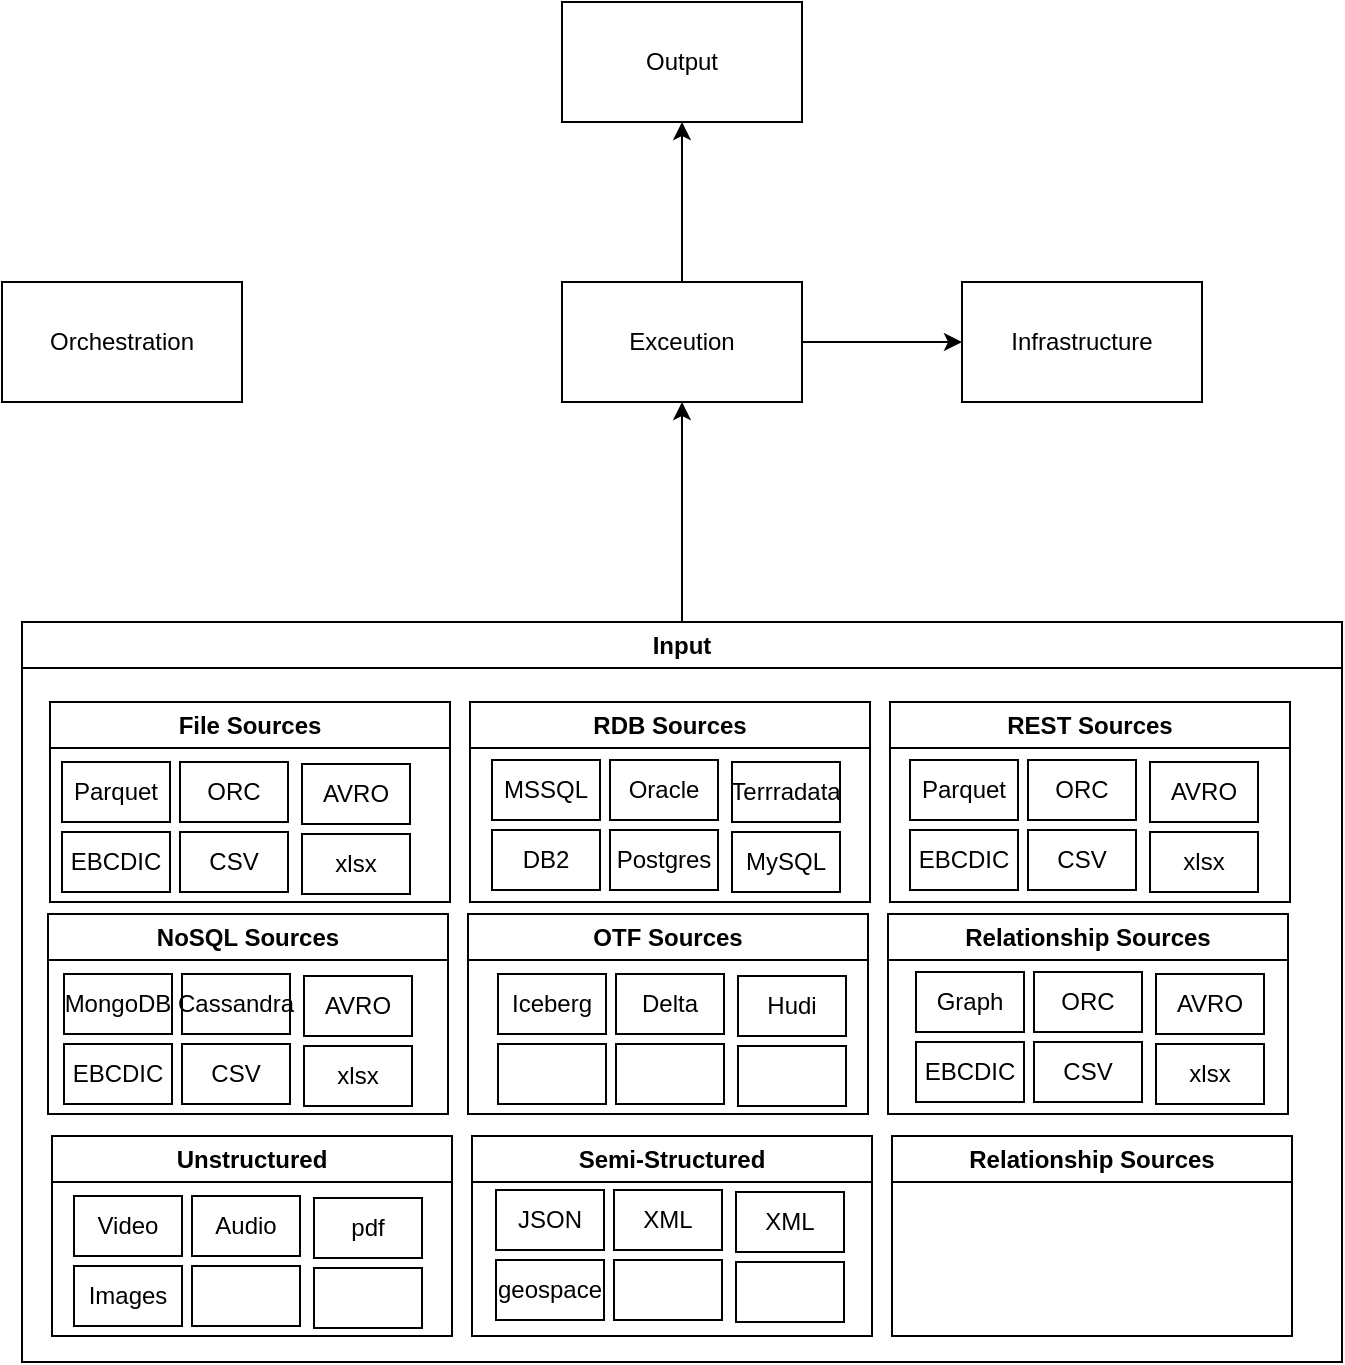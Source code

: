 <mxfile version="23.1.2" type="github">
  <diagram name="Page-1" id="qpkbw7lAyscy1kqCkF4M">
    <mxGraphModel dx="1002" dy="569" grid="1" gridSize="10" guides="1" tooltips="1" connect="1" arrows="1" fold="1" page="1" pageScale="1" pageWidth="850" pageHeight="1100" math="0" shadow="0">
      <root>
        <mxCell id="0" />
        <mxCell id="1" parent="0" />
        <mxCell id="6YPHFOy4guUbye9Mkrya-4" value="" style="edgeStyle=orthogonalEdgeStyle;rounded=0;orthogonalLoop=1;jettySize=auto;html=1;" edge="1" parent="1" source="6YPHFOy4guUbye9Mkrya-1" target="6YPHFOy4guUbye9Mkrya-3">
          <mxGeometry relative="1" as="geometry" />
        </mxCell>
        <mxCell id="6YPHFOy4guUbye9Mkrya-6" value="" style="edgeStyle=orthogonalEdgeStyle;rounded=0;orthogonalLoop=1;jettySize=auto;html=1;exitX=0.5;exitY=0;exitDx=0;exitDy=0;" edge="1" parent="1" source="6YPHFOy4guUbye9Mkrya-9" target="6YPHFOy4guUbye9Mkrya-1">
          <mxGeometry relative="1" as="geometry">
            <mxPoint x="420" y="410" as="sourcePoint" />
          </mxGeometry>
        </mxCell>
        <mxCell id="6YPHFOy4guUbye9Mkrya-8" value="" style="edgeStyle=orthogonalEdgeStyle;rounded=0;orthogonalLoop=1;jettySize=auto;html=1;" edge="1" parent="1" source="6YPHFOy4guUbye9Mkrya-1" target="6YPHFOy4guUbye9Mkrya-7">
          <mxGeometry relative="1" as="geometry" />
        </mxCell>
        <mxCell id="6YPHFOy4guUbye9Mkrya-1" value="Exceution" style="rounded=0;whiteSpace=wrap;html=1;" vertex="1" parent="1">
          <mxGeometry x="360" y="270" width="120" height="60" as="geometry" />
        </mxCell>
        <mxCell id="6YPHFOy4guUbye9Mkrya-2" value="Orchestration" style="rounded=0;whiteSpace=wrap;html=1;" vertex="1" parent="1">
          <mxGeometry x="80" y="270" width="120" height="60" as="geometry" />
        </mxCell>
        <mxCell id="6YPHFOy4guUbye9Mkrya-3" value="Output" style="rounded=0;whiteSpace=wrap;html=1;" vertex="1" parent="1">
          <mxGeometry x="360" y="130" width="120" height="60" as="geometry" />
        </mxCell>
        <mxCell id="6YPHFOy4guUbye9Mkrya-7" value="Infrastructure" style="rounded=0;whiteSpace=wrap;html=1;" vertex="1" parent="1">
          <mxGeometry x="560" y="270" width="120" height="60" as="geometry" />
        </mxCell>
        <mxCell id="6YPHFOy4guUbye9Mkrya-9" value="Input" style="swimlane;whiteSpace=wrap;html=1;" vertex="1" parent="1">
          <mxGeometry x="90" y="440" width="660" height="370" as="geometry" />
        </mxCell>
        <mxCell id="6YPHFOy4guUbye9Mkrya-11" value="File Sources" style="swimlane;whiteSpace=wrap;html=1;" vertex="1" parent="6YPHFOy4guUbye9Mkrya-9">
          <mxGeometry x="14" y="40" width="200" height="100" as="geometry" />
        </mxCell>
        <mxCell id="6YPHFOy4guUbye9Mkrya-17" value="Parquet" style="rounded=0;whiteSpace=wrap;html=1;" vertex="1" parent="6YPHFOy4guUbye9Mkrya-11">
          <mxGeometry x="6" y="30" width="54" height="30" as="geometry" />
        </mxCell>
        <mxCell id="6YPHFOy4guUbye9Mkrya-12" value="RDB Sources" style="swimlane;whiteSpace=wrap;html=1;" vertex="1" parent="6YPHFOy4guUbye9Mkrya-9">
          <mxGeometry x="224" y="40" width="200" height="100" as="geometry" />
        </mxCell>
        <mxCell id="6YPHFOy4guUbye9Mkrya-13" value="REST Sources" style="swimlane;whiteSpace=wrap;html=1;" vertex="1" parent="6YPHFOy4guUbye9Mkrya-9">
          <mxGeometry x="434" y="40" width="200" height="100" as="geometry" />
        </mxCell>
        <mxCell id="6YPHFOy4guUbye9Mkrya-14" value="NoSQL Sources" style="swimlane;whiteSpace=wrap;html=1;" vertex="1" parent="1">
          <mxGeometry x="103" y="586" width="200" height="100" as="geometry" />
        </mxCell>
        <mxCell id="6YPHFOy4guUbye9Mkrya-15" value="OTF Sources" style="swimlane;whiteSpace=wrap;html=1;" vertex="1" parent="1">
          <mxGeometry x="313" y="586" width="200" height="100" as="geometry" />
        </mxCell>
        <mxCell id="6YPHFOy4guUbye9Mkrya-16" value="Relationship Sources" style="swimlane;whiteSpace=wrap;html=1;" vertex="1" parent="1">
          <mxGeometry x="523" y="586" width="200" height="100" as="geometry" />
        </mxCell>
        <mxCell id="6YPHFOy4guUbye9Mkrya-19" value="ORC" style="rounded=0;whiteSpace=wrap;html=1;" vertex="1" parent="1">
          <mxGeometry x="169" y="510" width="54" height="30" as="geometry" />
        </mxCell>
        <mxCell id="6YPHFOy4guUbye9Mkrya-20" value="AVRO" style="rounded=0;whiteSpace=wrap;html=1;" vertex="1" parent="1">
          <mxGeometry x="230" y="511" width="54" height="30" as="geometry" />
        </mxCell>
        <mxCell id="6YPHFOy4guUbye9Mkrya-21" value="EBCDIC" style="rounded=0;whiteSpace=wrap;html=1;" vertex="1" parent="1">
          <mxGeometry x="110" y="545" width="54" height="30" as="geometry" />
        </mxCell>
        <mxCell id="6YPHFOy4guUbye9Mkrya-22" value="CSV" style="rounded=0;whiteSpace=wrap;html=1;" vertex="1" parent="1">
          <mxGeometry x="169" y="545" width="54" height="30" as="geometry" />
        </mxCell>
        <mxCell id="6YPHFOy4guUbye9Mkrya-23" value="xlsx" style="rounded=0;whiteSpace=wrap;html=1;" vertex="1" parent="1">
          <mxGeometry x="230" y="546" width="54" height="30" as="geometry" />
        </mxCell>
        <mxCell id="6YPHFOy4guUbye9Mkrya-24" value="Unstructured" style="swimlane;whiteSpace=wrap;html=1;" vertex="1" parent="1">
          <mxGeometry x="105" y="697" width="200" height="100" as="geometry" />
        </mxCell>
        <mxCell id="6YPHFOy4guUbye9Mkrya-25" value="Semi-Structured" style="swimlane;whiteSpace=wrap;html=1;" vertex="1" parent="1">
          <mxGeometry x="315" y="697" width="200" height="100" as="geometry" />
        </mxCell>
        <mxCell id="6YPHFOy4guUbye9Mkrya-26" value="Relationship Sources" style="swimlane;whiteSpace=wrap;html=1;" vertex="1" parent="1">
          <mxGeometry x="525" y="697" width="200" height="100" as="geometry" />
        </mxCell>
        <mxCell id="6YPHFOy4guUbye9Mkrya-27" value="MSSQL" style="rounded=0;whiteSpace=wrap;html=1;" vertex="1" parent="1">
          <mxGeometry x="325" y="509" width="54" height="30" as="geometry" />
        </mxCell>
        <mxCell id="6YPHFOy4guUbye9Mkrya-28" value="Oracle" style="rounded=0;whiteSpace=wrap;html=1;" vertex="1" parent="1">
          <mxGeometry x="384" y="509" width="54" height="30" as="geometry" />
        </mxCell>
        <mxCell id="6YPHFOy4guUbye9Mkrya-29" value="Terrradata" style="rounded=0;whiteSpace=wrap;html=1;" vertex="1" parent="1">
          <mxGeometry x="445" y="510" width="54" height="30" as="geometry" />
        </mxCell>
        <mxCell id="6YPHFOy4guUbye9Mkrya-30" value="DB2" style="rounded=0;whiteSpace=wrap;html=1;" vertex="1" parent="1">
          <mxGeometry x="325" y="544" width="54" height="30" as="geometry" />
        </mxCell>
        <mxCell id="6YPHFOy4guUbye9Mkrya-31" value="Postgres" style="rounded=0;whiteSpace=wrap;html=1;" vertex="1" parent="1">
          <mxGeometry x="384" y="544" width="54" height="30" as="geometry" />
        </mxCell>
        <mxCell id="6YPHFOy4guUbye9Mkrya-32" value="MySQL" style="rounded=0;whiteSpace=wrap;html=1;" vertex="1" parent="1">
          <mxGeometry x="445" y="545" width="54" height="30" as="geometry" />
        </mxCell>
        <mxCell id="6YPHFOy4guUbye9Mkrya-33" value="Parquet" style="rounded=0;whiteSpace=wrap;html=1;" vertex="1" parent="1">
          <mxGeometry x="534" y="509" width="54" height="30" as="geometry" />
        </mxCell>
        <mxCell id="6YPHFOy4guUbye9Mkrya-34" value="ORC" style="rounded=0;whiteSpace=wrap;html=1;" vertex="1" parent="1">
          <mxGeometry x="593" y="509" width="54" height="30" as="geometry" />
        </mxCell>
        <mxCell id="6YPHFOy4guUbye9Mkrya-35" value="AVRO" style="rounded=0;whiteSpace=wrap;html=1;" vertex="1" parent="1">
          <mxGeometry x="654" y="510" width="54" height="30" as="geometry" />
        </mxCell>
        <mxCell id="6YPHFOy4guUbye9Mkrya-36" value="EBCDIC" style="rounded=0;whiteSpace=wrap;html=1;" vertex="1" parent="1">
          <mxGeometry x="534" y="544" width="54" height="30" as="geometry" />
        </mxCell>
        <mxCell id="6YPHFOy4guUbye9Mkrya-37" value="CSV" style="rounded=0;whiteSpace=wrap;html=1;" vertex="1" parent="1">
          <mxGeometry x="593" y="544" width="54" height="30" as="geometry" />
        </mxCell>
        <mxCell id="6YPHFOy4guUbye9Mkrya-38" value="xlsx" style="rounded=0;whiteSpace=wrap;html=1;" vertex="1" parent="1">
          <mxGeometry x="654" y="545" width="54" height="30" as="geometry" />
        </mxCell>
        <mxCell id="6YPHFOy4guUbye9Mkrya-39" value="Iceberg" style="rounded=0;whiteSpace=wrap;html=1;" vertex="1" parent="1">
          <mxGeometry x="328" y="616" width="54" height="30" as="geometry" />
        </mxCell>
        <mxCell id="6YPHFOy4guUbye9Mkrya-40" value="Delta" style="rounded=0;whiteSpace=wrap;html=1;" vertex="1" parent="1">
          <mxGeometry x="387" y="616" width="54" height="30" as="geometry" />
        </mxCell>
        <mxCell id="6YPHFOy4guUbye9Mkrya-41" value="Hudi" style="rounded=0;whiteSpace=wrap;html=1;" vertex="1" parent="1">
          <mxGeometry x="448" y="617" width="54" height="30" as="geometry" />
        </mxCell>
        <mxCell id="6YPHFOy4guUbye9Mkrya-42" value="" style="rounded=0;whiteSpace=wrap;html=1;" vertex="1" parent="1">
          <mxGeometry x="328" y="651" width="54" height="30" as="geometry" />
        </mxCell>
        <mxCell id="6YPHFOy4guUbye9Mkrya-43" value="" style="rounded=0;whiteSpace=wrap;html=1;" vertex="1" parent="1">
          <mxGeometry x="387" y="651" width="54" height="30" as="geometry" />
        </mxCell>
        <mxCell id="6YPHFOy4guUbye9Mkrya-44" value="" style="rounded=0;whiteSpace=wrap;html=1;" vertex="1" parent="1">
          <mxGeometry x="448" y="652" width="54" height="30" as="geometry" />
        </mxCell>
        <mxCell id="6YPHFOy4guUbye9Mkrya-45" value="Graph" style="rounded=0;whiteSpace=wrap;html=1;" vertex="1" parent="1">
          <mxGeometry x="537" y="615" width="54" height="30" as="geometry" />
        </mxCell>
        <mxCell id="6YPHFOy4guUbye9Mkrya-46" value="ORC" style="rounded=0;whiteSpace=wrap;html=1;" vertex="1" parent="1">
          <mxGeometry x="596" y="615" width="54" height="30" as="geometry" />
        </mxCell>
        <mxCell id="6YPHFOy4guUbye9Mkrya-47" value="AVRO" style="rounded=0;whiteSpace=wrap;html=1;" vertex="1" parent="1">
          <mxGeometry x="657" y="616" width="54" height="30" as="geometry" />
        </mxCell>
        <mxCell id="6YPHFOy4guUbye9Mkrya-48" value="EBCDIC" style="rounded=0;whiteSpace=wrap;html=1;" vertex="1" parent="1">
          <mxGeometry x="537" y="650" width="54" height="30" as="geometry" />
        </mxCell>
        <mxCell id="6YPHFOy4guUbye9Mkrya-49" value="CSV" style="rounded=0;whiteSpace=wrap;html=1;" vertex="1" parent="1">
          <mxGeometry x="596" y="650" width="54" height="30" as="geometry" />
        </mxCell>
        <mxCell id="6YPHFOy4guUbye9Mkrya-50" value="xlsx" style="rounded=0;whiteSpace=wrap;html=1;" vertex="1" parent="1">
          <mxGeometry x="657" y="651" width="54" height="30" as="geometry" />
        </mxCell>
        <mxCell id="6YPHFOy4guUbye9Mkrya-51" value="JSON" style="rounded=0;whiteSpace=wrap;html=1;" vertex="1" parent="1">
          <mxGeometry x="327" y="724" width="54" height="30" as="geometry" />
        </mxCell>
        <mxCell id="6YPHFOy4guUbye9Mkrya-52" value="XML" style="rounded=0;whiteSpace=wrap;html=1;" vertex="1" parent="1">
          <mxGeometry x="386" y="724" width="54" height="30" as="geometry" />
        </mxCell>
        <mxCell id="6YPHFOy4guUbye9Mkrya-53" value="XML" style="rounded=0;whiteSpace=wrap;html=1;" vertex="1" parent="1">
          <mxGeometry x="447" y="725" width="54" height="30" as="geometry" />
        </mxCell>
        <mxCell id="6YPHFOy4guUbye9Mkrya-54" value="geospace" style="rounded=0;whiteSpace=wrap;html=1;" vertex="1" parent="1">
          <mxGeometry x="327" y="759" width="54" height="30" as="geometry" />
        </mxCell>
        <mxCell id="6YPHFOy4guUbye9Mkrya-55" value="" style="rounded=0;whiteSpace=wrap;html=1;" vertex="1" parent="1">
          <mxGeometry x="386" y="759" width="54" height="30" as="geometry" />
        </mxCell>
        <mxCell id="6YPHFOy4guUbye9Mkrya-56" value="" style="rounded=0;whiteSpace=wrap;html=1;" vertex="1" parent="1">
          <mxGeometry x="447" y="760" width="54" height="30" as="geometry" />
        </mxCell>
        <mxCell id="6YPHFOy4guUbye9Mkrya-57" value="Video" style="rounded=0;whiteSpace=wrap;html=1;" vertex="1" parent="1">
          <mxGeometry x="116" y="727" width="54" height="30" as="geometry" />
        </mxCell>
        <mxCell id="6YPHFOy4guUbye9Mkrya-58" value="Audio" style="rounded=0;whiteSpace=wrap;html=1;" vertex="1" parent="1">
          <mxGeometry x="175" y="727" width="54" height="30" as="geometry" />
        </mxCell>
        <mxCell id="6YPHFOy4guUbye9Mkrya-59" value="pdf" style="rounded=0;whiteSpace=wrap;html=1;" vertex="1" parent="1">
          <mxGeometry x="236" y="728" width="54" height="30" as="geometry" />
        </mxCell>
        <mxCell id="6YPHFOy4guUbye9Mkrya-60" value="Images" style="rounded=0;whiteSpace=wrap;html=1;" vertex="1" parent="1">
          <mxGeometry x="116" y="762" width="54" height="30" as="geometry" />
        </mxCell>
        <mxCell id="6YPHFOy4guUbye9Mkrya-61" value="" style="rounded=0;whiteSpace=wrap;html=1;" vertex="1" parent="1">
          <mxGeometry x="175" y="762" width="54" height="30" as="geometry" />
        </mxCell>
        <mxCell id="6YPHFOy4guUbye9Mkrya-62" value="" style="rounded=0;whiteSpace=wrap;html=1;" vertex="1" parent="1">
          <mxGeometry x="236" y="763" width="54" height="30" as="geometry" />
        </mxCell>
        <mxCell id="6YPHFOy4guUbye9Mkrya-63" value="MongoDB" style="rounded=0;whiteSpace=wrap;html=1;" vertex="1" parent="1">
          <mxGeometry x="111" y="616" width="54" height="30" as="geometry" />
        </mxCell>
        <mxCell id="6YPHFOy4guUbye9Mkrya-64" value="Cassandra" style="rounded=0;whiteSpace=wrap;html=1;" vertex="1" parent="1">
          <mxGeometry x="170" y="616" width="54" height="30" as="geometry" />
        </mxCell>
        <mxCell id="6YPHFOy4guUbye9Mkrya-65" value="AVRO" style="rounded=0;whiteSpace=wrap;html=1;" vertex="1" parent="1">
          <mxGeometry x="231" y="617" width="54" height="30" as="geometry" />
        </mxCell>
        <mxCell id="6YPHFOy4guUbye9Mkrya-66" value="EBCDIC" style="rounded=0;whiteSpace=wrap;html=1;" vertex="1" parent="1">
          <mxGeometry x="111" y="651" width="54" height="30" as="geometry" />
        </mxCell>
        <mxCell id="6YPHFOy4guUbye9Mkrya-67" value="CSV" style="rounded=0;whiteSpace=wrap;html=1;" vertex="1" parent="1">
          <mxGeometry x="170" y="651" width="54" height="30" as="geometry" />
        </mxCell>
        <mxCell id="6YPHFOy4guUbye9Mkrya-68" value="xlsx" style="rounded=0;whiteSpace=wrap;html=1;" vertex="1" parent="1">
          <mxGeometry x="231" y="652" width="54" height="30" as="geometry" />
        </mxCell>
      </root>
    </mxGraphModel>
  </diagram>
</mxfile>
